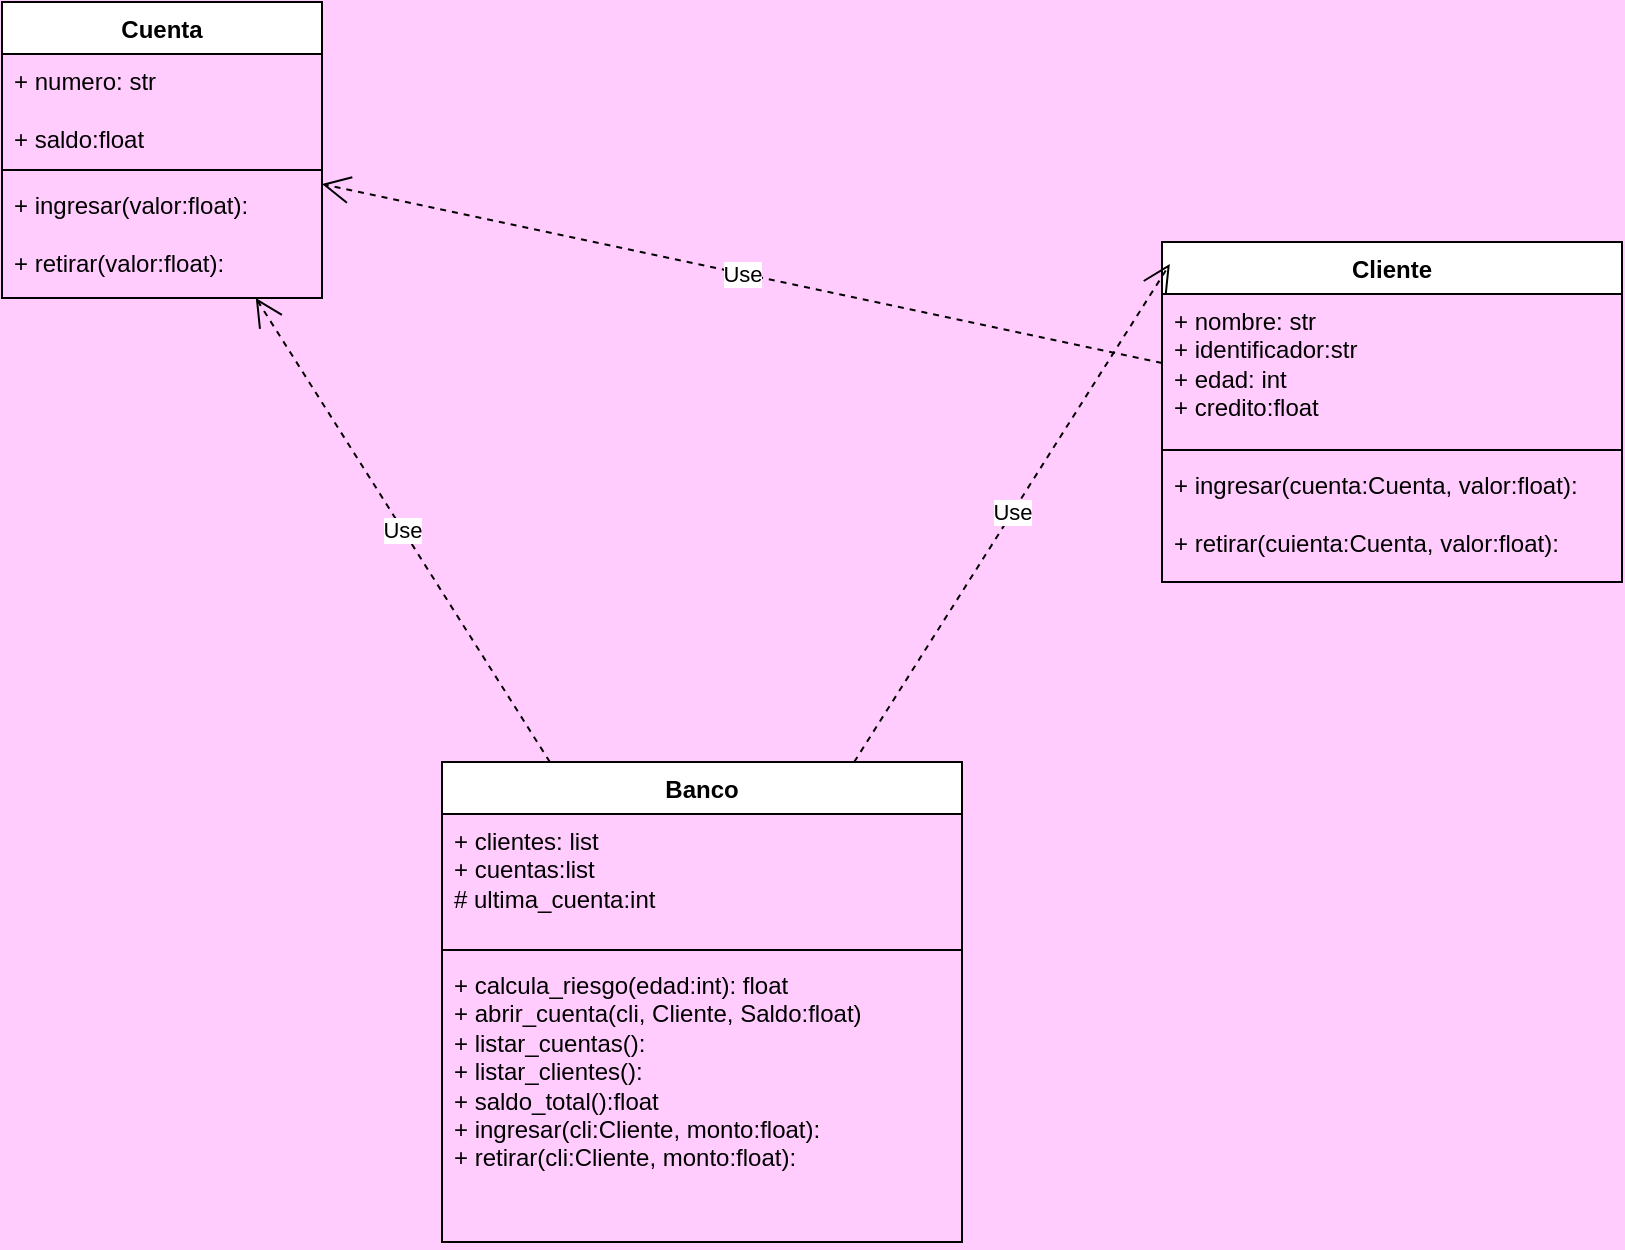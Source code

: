 <mxfile version="24.7.17">
  <diagram name="Page-1" id="PEAj6vR6PGizNFRdtMlJ">
    <mxGraphModel grid="1" page="1" gridSize="10" guides="1" tooltips="1" connect="1" arrows="1" fold="1" pageScale="1" pageWidth="1169" pageHeight="827" background="#FFCCFD" math="0" shadow="0">
      <root>
        <mxCell id="0" />
        <mxCell id="1" parent="0" />
        <mxCell id="veCRq6eGQlxXouzXFLbo-5" value="Cuenta" style="swimlane;fontStyle=1;align=center;verticalAlign=top;childLayout=stackLayout;horizontal=1;startSize=26;horizontalStack=0;resizeParent=1;resizeParentMax=0;resizeLast=0;collapsible=1;marginBottom=0;whiteSpace=wrap;html=1;" vertex="1" parent="1">
          <mxGeometry x="-1020" y="150" width="160" height="148" as="geometry">
            <mxRectangle x="150" y="150" width="80" height="30" as="alternateBounds" />
          </mxGeometry>
        </mxCell>
        <mxCell id="veCRq6eGQlxXouzXFLbo-6" value="&lt;div&gt;+ numero: str&lt;/div&gt;&lt;div&gt;&lt;br&gt;&lt;/div&gt;+ saldo:float" style="text;strokeColor=none;fillColor=none;align=left;verticalAlign=top;spacingLeft=4;spacingRight=4;overflow=hidden;rotatable=0;points=[[0,0.5],[1,0.5]];portConstraint=eastwest;whiteSpace=wrap;html=1;" vertex="1" parent="veCRq6eGQlxXouzXFLbo-5">
          <mxGeometry y="26" width="160" height="54" as="geometry" />
        </mxCell>
        <mxCell id="veCRq6eGQlxXouzXFLbo-7" value="" style="line;strokeWidth=1;fillColor=none;align=left;verticalAlign=middle;spacingTop=-1;spacingLeft=3;spacingRight=3;rotatable=0;labelPosition=right;points=[];portConstraint=eastwest;strokeColor=inherit;" vertex="1" parent="veCRq6eGQlxXouzXFLbo-5">
          <mxGeometry y="80" width="160" height="8" as="geometry" />
        </mxCell>
        <mxCell id="veCRq6eGQlxXouzXFLbo-8" value="&lt;div&gt;+ ingresar(valor:float): &lt;br&gt;&lt;/div&gt;&lt;div&gt;&lt;br&gt;&lt;/div&gt;&lt;div&gt;+ retirar(valor:float):&lt;br&gt;&lt;/div&gt;" style="text;strokeColor=none;fillColor=none;align=left;verticalAlign=top;spacingLeft=4;spacingRight=4;overflow=hidden;rotatable=0;points=[[0,0.5],[1,0.5]];portConstraint=eastwest;whiteSpace=wrap;html=1;" vertex="1" parent="veCRq6eGQlxXouzXFLbo-5">
          <mxGeometry y="88" width="160" height="60" as="geometry" />
        </mxCell>
        <mxCell id="veCRq6eGQlxXouzXFLbo-9" value="Cliente" style="swimlane;fontStyle=1;align=center;verticalAlign=top;childLayout=stackLayout;horizontal=1;startSize=26;horizontalStack=0;resizeParent=1;resizeParentMax=0;resizeLast=0;collapsible=1;marginBottom=0;whiteSpace=wrap;html=1;" vertex="1" parent="1">
          <mxGeometry x="-440" y="270" width="230" height="170" as="geometry" />
        </mxCell>
        <mxCell id="veCRq6eGQlxXouzXFLbo-10" value="&lt;div&gt;+ nombre: str&lt;/div&gt;&lt;div&gt;+ identificador:str&lt;/div&gt;&lt;div&gt;+ edad: int&lt;/div&gt;&lt;div&gt;+ credito:float&lt;/div&gt;&lt;div&gt;&lt;br&gt;&lt;/div&gt;" style="text;strokeColor=none;fillColor=none;align=left;verticalAlign=top;spacingLeft=4;spacingRight=4;overflow=hidden;rotatable=0;points=[[0,0.5],[1,0.5]];portConstraint=eastwest;whiteSpace=wrap;html=1;" vertex="1" parent="veCRq6eGQlxXouzXFLbo-9">
          <mxGeometry y="26" width="230" height="74" as="geometry" />
        </mxCell>
        <mxCell id="veCRq6eGQlxXouzXFLbo-11" value="" style="line;strokeWidth=1;fillColor=none;align=left;verticalAlign=middle;spacingTop=-1;spacingLeft=3;spacingRight=3;rotatable=0;labelPosition=right;points=[];portConstraint=eastwest;strokeColor=inherit;" vertex="1" parent="veCRq6eGQlxXouzXFLbo-9">
          <mxGeometry y="100" width="230" height="8" as="geometry" />
        </mxCell>
        <mxCell id="veCRq6eGQlxXouzXFLbo-12" value="&lt;div&gt;+ ingresar(cuenta:Cuenta, valor:float): &lt;br&gt;&lt;/div&gt;&lt;div&gt;&lt;br&gt;&lt;/div&gt;&lt;div&gt;+ retirar(cuienta:Cuenta, valor:float):&lt;br&gt;&lt;/div&gt;" style="text;strokeColor=none;fillColor=none;align=left;verticalAlign=top;spacingLeft=4;spacingRight=4;overflow=hidden;rotatable=0;points=[[0,0.5],[1,0.5]];portConstraint=eastwest;whiteSpace=wrap;html=1;" vertex="1" parent="veCRq6eGQlxXouzXFLbo-9">
          <mxGeometry y="108" width="230" height="62" as="geometry" />
        </mxCell>
        <mxCell id="m_FIfTnnpzXOkx2Lrjxd-1" value="Use" style="endArrow=open;endSize=12;dashed=1;html=1;rounded=0;" edge="1" parent="1" source="veCRq6eGQlxXouzXFLbo-9" target="veCRq6eGQlxXouzXFLbo-5">
          <mxGeometry x="-0.0" width="160" relative="1" as="geometry">
            <mxPoint x="380" y="130" as="sourcePoint" />
            <mxPoint x="130" y="140" as="targetPoint" />
            <mxPoint as="offset" />
          </mxGeometry>
        </mxCell>
        <mxCell id="m_FIfTnnpzXOkx2Lrjxd-2" value="Banco" style="swimlane;fontStyle=1;align=center;verticalAlign=top;childLayout=stackLayout;horizontal=1;startSize=26;horizontalStack=0;resizeParent=1;resizeParentMax=0;resizeLast=0;collapsible=1;marginBottom=0;whiteSpace=wrap;html=1;" vertex="1" parent="1">
          <mxGeometry x="-800" y="530" width="260" height="240" as="geometry" />
        </mxCell>
        <mxCell id="m_FIfTnnpzXOkx2Lrjxd-3" value="&lt;div&gt;+ clientes: list&lt;/div&gt;&lt;div&gt;+ cuentas:list&lt;/div&gt;&lt;div&gt;# ultima_cuenta:int&lt;br&gt;&lt;/div&gt;" style="text;strokeColor=none;fillColor=none;align=left;verticalAlign=top;spacingLeft=4;spacingRight=4;overflow=hidden;rotatable=0;points=[[0,0.5],[1,0.5]];portConstraint=eastwest;whiteSpace=wrap;html=1;" vertex="1" parent="m_FIfTnnpzXOkx2Lrjxd-2">
          <mxGeometry y="26" width="260" height="64" as="geometry" />
        </mxCell>
        <mxCell id="m_FIfTnnpzXOkx2Lrjxd-4" value="" style="line;strokeWidth=1;fillColor=none;align=left;verticalAlign=middle;spacingTop=-1;spacingLeft=3;spacingRight=3;rotatable=0;labelPosition=right;points=[];portConstraint=eastwest;strokeColor=inherit;" vertex="1" parent="m_FIfTnnpzXOkx2Lrjxd-2">
          <mxGeometry y="90" width="260" height="8" as="geometry" />
        </mxCell>
        <mxCell id="m_FIfTnnpzXOkx2Lrjxd-5" value="&lt;div&gt;+ calcula_riesgo(edad:int): float&lt;/div&gt;&lt;div&gt;+ abrir_cuenta(cli, Cliente, Saldo:float)&lt;/div&gt;&lt;div&gt;+ listar_cuentas():&lt;/div&gt;&lt;div&gt;+ listar_clientes():&lt;/div&gt;&lt;div&gt;+ saldo_total():float&lt;/div&gt;&lt;div&gt;+ ingresar(cli:Cliente, monto:float):&lt;/div&gt;&lt;div&gt;+ retirar(cli:Cliente, monto:float):&lt;br&gt;&lt;/div&gt;" style="text;strokeColor=none;fillColor=none;align=left;verticalAlign=top;spacingLeft=4;spacingRight=4;overflow=hidden;rotatable=0;points=[[0,0.5],[1,0.5]];portConstraint=eastwest;whiteSpace=wrap;html=1;" vertex="1" parent="m_FIfTnnpzXOkx2Lrjxd-2">
          <mxGeometry y="98" width="260" height="142" as="geometry" />
        </mxCell>
        <mxCell id="m_FIfTnnpzXOkx2Lrjxd-6" value="Use" style="endArrow=open;endSize=12;dashed=1;html=1;rounded=0;" edge="1" parent="1" source="m_FIfTnnpzXOkx2Lrjxd-2" target="veCRq6eGQlxXouzXFLbo-5">
          <mxGeometry x="-0.0" width="160" relative="1" as="geometry">
            <mxPoint x="350" y="360" as="sourcePoint" />
            <mxPoint x="110" y="360" as="targetPoint" />
            <mxPoint as="offset" />
          </mxGeometry>
        </mxCell>
        <mxCell id="m_FIfTnnpzXOkx2Lrjxd-7" value="Use" style="endArrow=open;endSize=12;dashed=1;html=1;rounded=0;entryX=0.017;entryY=0.065;entryDx=0;entryDy=0;entryPerimeter=0;" edge="1" parent="1" source="m_FIfTnnpzXOkx2Lrjxd-2" target="veCRq6eGQlxXouzXFLbo-9">
          <mxGeometry x="-0.0" width="160" relative="1" as="geometry">
            <mxPoint x="181" y="430" as="sourcePoint" />
            <mxPoint x="93" y="278" as="targetPoint" />
            <mxPoint as="offset" />
          </mxGeometry>
        </mxCell>
      </root>
    </mxGraphModel>
  </diagram>
</mxfile>
